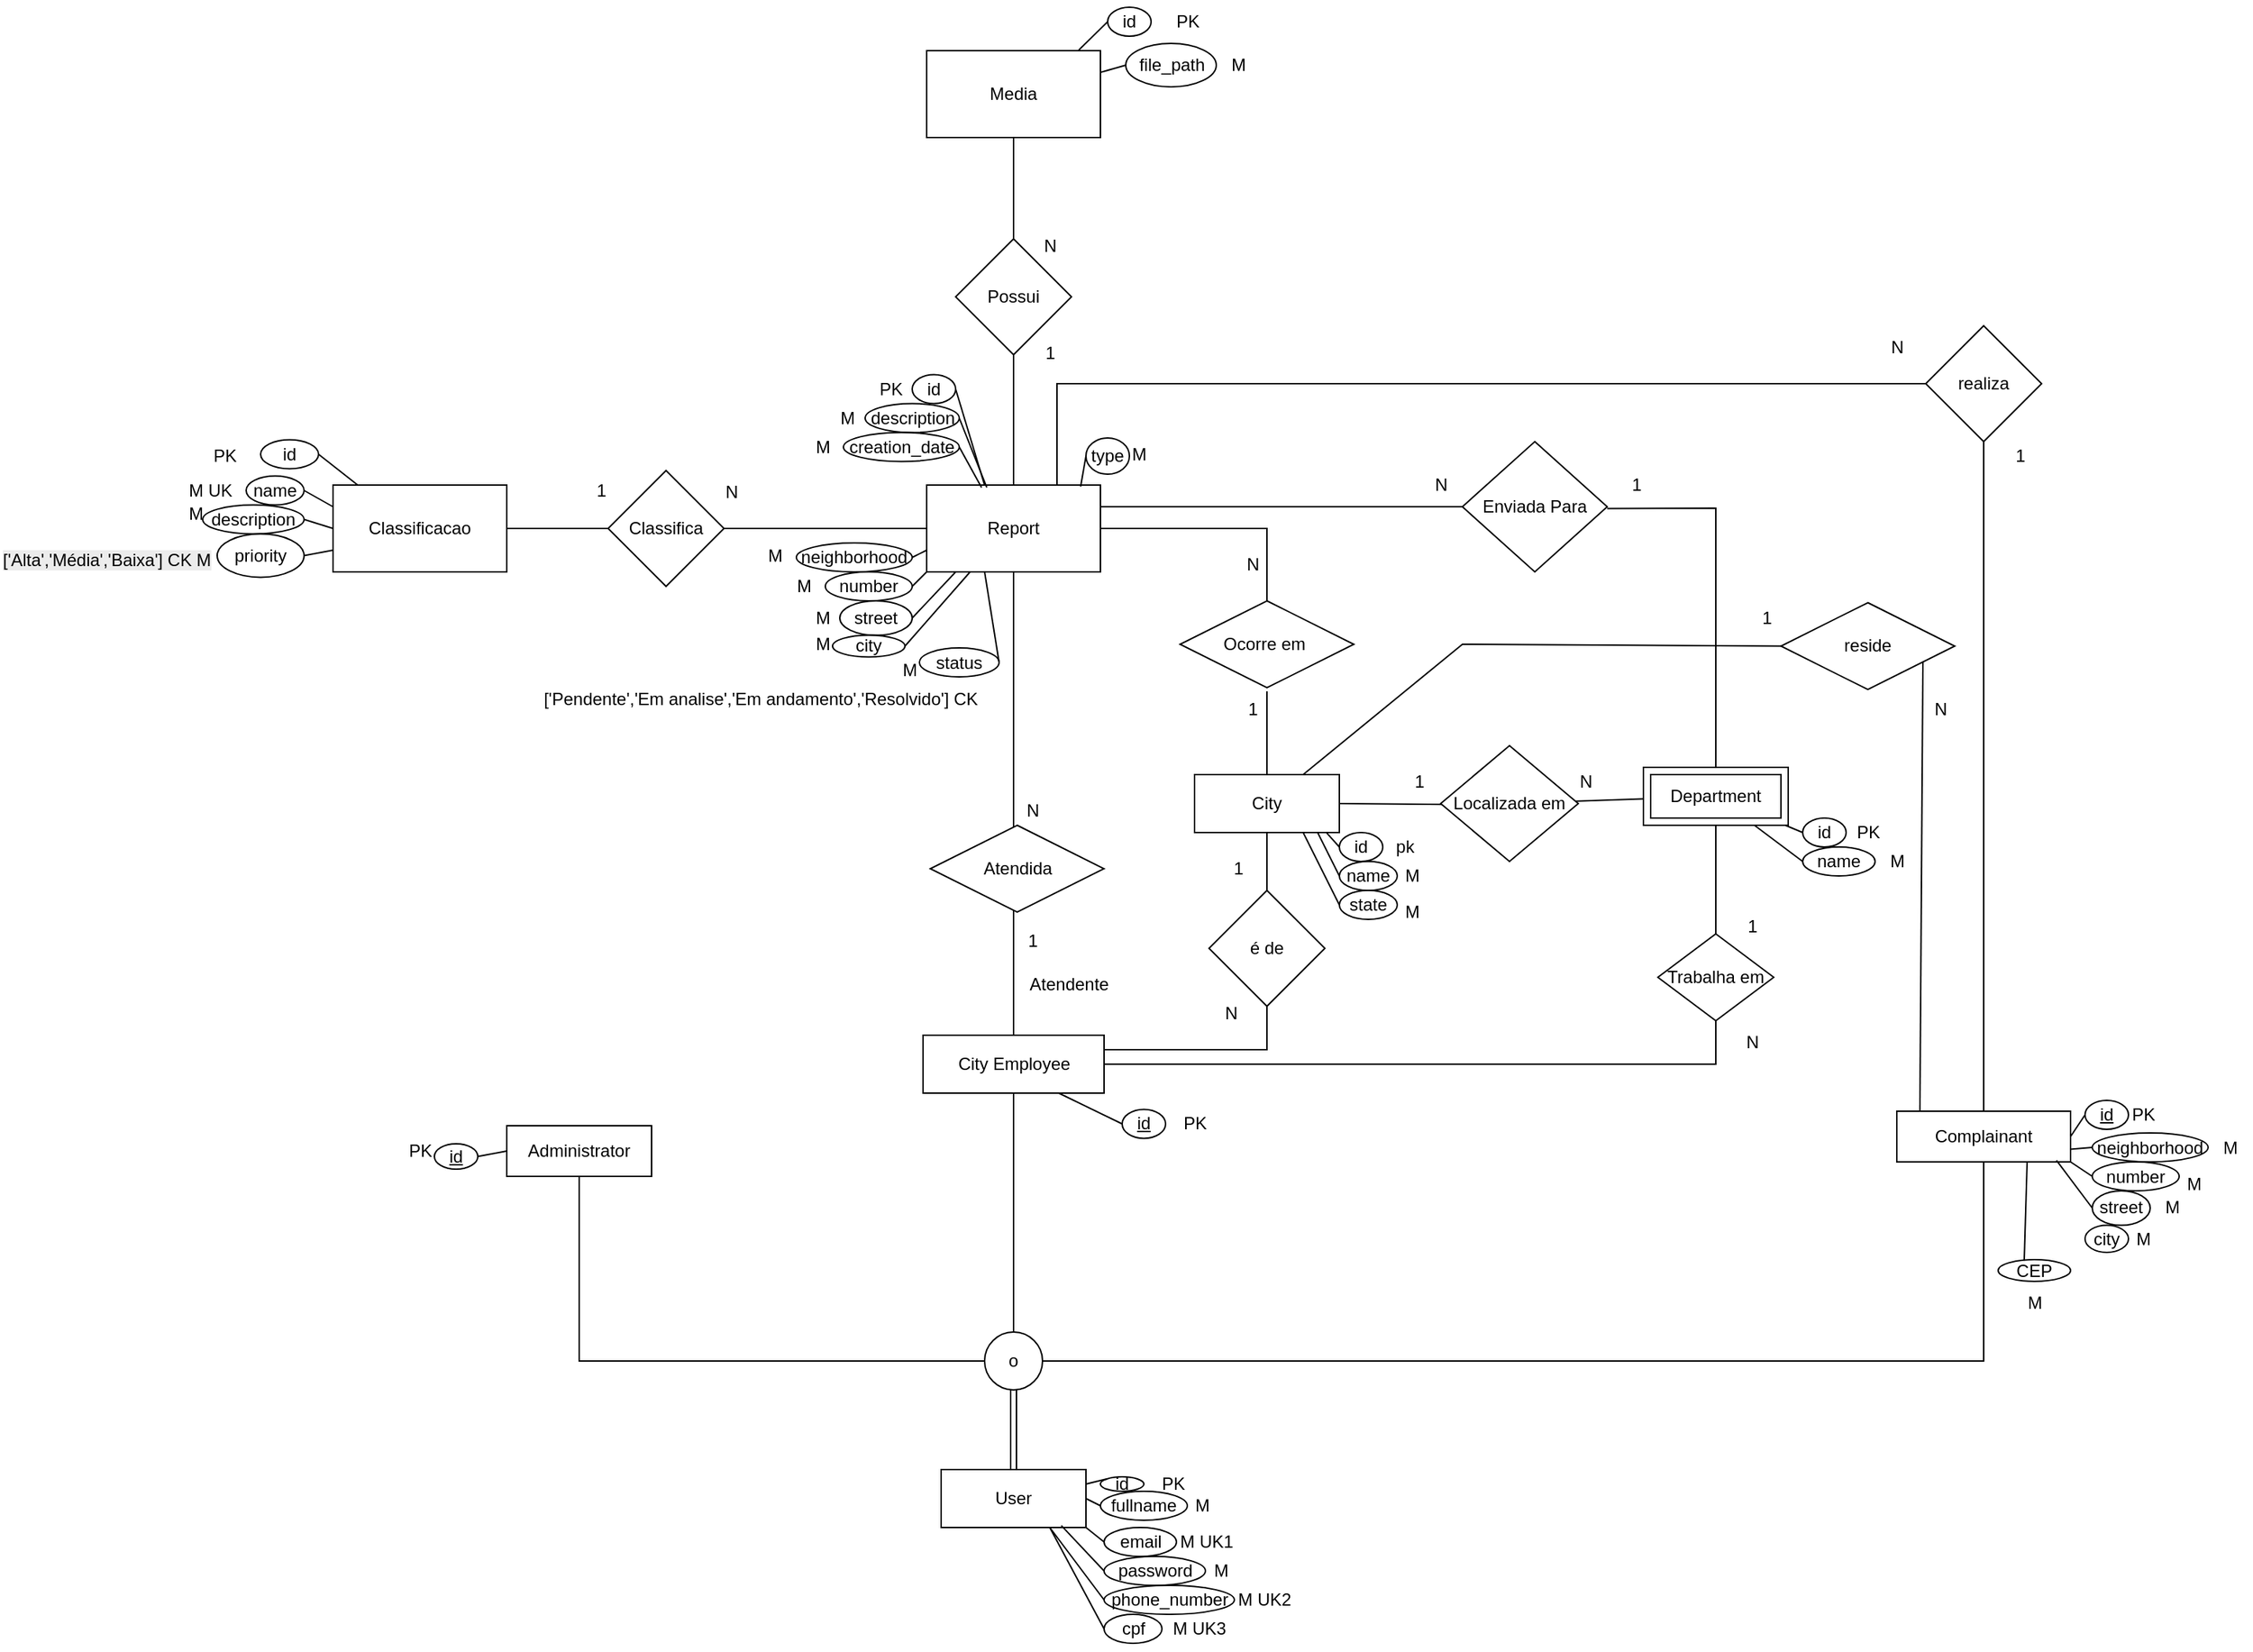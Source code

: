 <mxfile version="28.1.1">
  <diagram name="Página-1" id="dTBYpsWQFZwytrFaCJFg">
    <mxGraphModel dx="1852" dy="1628" grid="1" gridSize="10" guides="1" tooltips="1" connect="1" arrows="1" fold="1" page="1" pageScale="1" pageWidth="827" pageHeight="1169" math="0" shadow="0">
      <root>
        <mxCell id="0" />
        <mxCell id="1" parent="0" />
        <mxCell id="-HPxGVENbK4zKSCoRWja-1" value="User" style="whiteSpace=wrap;html=1;align=center;" parent="1" vertex="1">
          <mxGeometry x="320" y="660" width="100" height="40" as="geometry" />
        </mxCell>
        <mxCell id="-HPxGVENbK4zKSCoRWja-2" value="id" style="ellipse;whiteSpace=wrap;html=1;" parent="1" vertex="1">
          <mxGeometry x="430" y="665" width="30" height="10" as="geometry" />
        </mxCell>
        <mxCell id="-HPxGVENbK4zKSCoRWja-3" value="fullname" style="ellipse;whiteSpace=wrap;html=1;" parent="1" vertex="1">
          <mxGeometry x="430" y="675" width="60" height="20" as="geometry" />
        </mxCell>
        <mxCell id="-HPxGVENbK4zKSCoRWja-4" value="email" style="ellipse;whiteSpace=wrap;html=1;" parent="1" vertex="1">
          <mxGeometry x="432.5" y="700" width="50" height="20" as="geometry" />
        </mxCell>
        <mxCell id="-HPxGVENbK4zKSCoRWja-5" value="password" style="ellipse;whiteSpace=wrap;html=1;" parent="1" vertex="1">
          <mxGeometry x="432.5" y="720" width="70" height="20" as="geometry" />
        </mxCell>
        <mxCell id="-HPxGVENbK4zKSCoRWja-6" value="phone_number" style="ellipse;whiteSpace=wrap;html=1;" parent="1" vertex="1">
          <mxGeometry x="432.5" y="740" width="90" height="20" as="geometry" />
        </mxCell>
        <mxCell id="-HPxGVENbK4zKSCoRWja-7" value="PK" style="text;html=1;align=center;verticalAlign=middle;resizable=0;points=[];autosize=1;strokeColor=none;fillColor=none;" parent="1" vertex="1">
          <mxGeometry x="460" y="655" width="40" height="30" as="geometry" />
        </mxCell>
        <mxCell id="-HPxGVENbK4zKSCoRWja-8" value="M" style="text;html=1;align=center;verticalAlign=middle;resizable=0;points=[];autosize=1;strokeColor=none;fillColor=none;" parent="1" vertex="1">
          <mxGeometry x="485" y="670" width="30" height="30" as="geometry" />
        </mxCell>
        <mxCell id="-HPxGVENbK4zKSCoRWja-9" value="M UK1" style="text;html=1;align=center;verticalAlign=middle;resizable=0;points=[];autosize=1;strokeColor=none;fillColor=none;" parent="1" vertex="1">
          <mxGeometry x="472.5" y="695" width="60" height="30" as="geometry" />
        </mxCell>
        <mxCell id="-HPxGVENbK4zKSCoRWja-10" value="M" style="text;html=1;align=center;verticalAlign=middle;resizable=0;points=[];autosize=1;strokeColor=none;fillColor=none;" parent="1" vertex="1">
          <mxGeometry x="497.5" y="715" width="30" height="30" as="geometry" />
        </mxCell>
        <mxCell id="-HPxGVENbK4zKSCoRWja-11" value="M UK2" style="text;html=1;align=center;verticalAlign=middle;resizable=0;points=[];autosize=1;strokeColor=none;fillColor=none;" parent="1" vertex="1">
          <mxGeometry x="512.5" y="735" width="60" height="30" as="geometry" />
        </mxCell>
        <mxCell id="-HPxGVENbK4zKSCoRWja-12" value="" style="endArrow=none;html=1;rounded=0;exitX=1;exitY=0.5;exitDx=0;exitDy=0;entryX=0;entryY=0.5;entryDx=0;entryDy=0;" parent="1" source="-HPxGVENbK4zKSCoRWja-1" target="-HPxGVENbK4zKSCoRWja-3" edge="1">
          <mxGeometry relative="1" as="geometry">
            <mxPoint x="290" y="540" as="sourcePoint" />
            <mxPoint x="450" y="540" as="targetPoint" />
          </mxGeometry>
        </mxCell>
        <mxCell id="-HPxGVENbK4zKSCoRWja-13" value="" style="endArrow=none;html=1;rounded=0;exitX=1;exitY=0.25;exitDx=0;exitDy=0;entryX=0;entryY=0;entryDx=0;entryDy=0;" parent="1" source="-HPxGVENbK4zKSCoRWja-1" target="-HPxGVENbK4zKSCoRWja-2" edge="1">
          <mxGeometry relative="1" as="geometry">
            <mxPoint x="290" y="540" as="sourcePoint" />
            <mxPoint x="450" y="540" as="targetPoint" />
          </mxGeometry>
        </mxCell>
        <mxCell id="-HPxGVENbK4zKSCoRWja-14" value="" style="endArrow=none;html=1;rounded=0;exitX=0.75;exitY=1;exitDx=0;exitDy=0;entryX=0;entryY=0.5;entryDx=0;entryDy=0;" parent="1" source="-HPxGVENbK4zKSCoRWja-1" target="-HPxGVENbK4zKSCoRWja-6" edge="1">
          <mxGeometry relative="1" as="geometry">
            <mxPoint x="440" y="700" as="sourcePoint" />
            <mxPoint x="450" y="720" as="targetPoint" />
            <Array as="points" />
          </mxGeometry>
        </mxCell>
        <mxCell id="-HPxGVENbK4zKSCoRWja-15" value="" style="endArrow=none;html=1;rounded=0;exitX=0.83;exitY=0.967;exitDx=0;exitDy=0;entryX=0;entryY=0.5;entryDx=0;entryDy=0;exitPerimeter=0;" parent="1" source="-HPxGVENbK4zKSCoRWja-1" target="-HPxGVENbK4zKSCoRWja-5" edge="1">
          <mxGeometry relative="1" as="geometry">
            <mxPoint x="290" y="540" as="sourcePoint" />
            <mxPoint x="450" y="540" as="targetPoint" />
          </mxGeometry>
        </mxCell>
        <mxCell id="-HPxGVENbK4zKSCoRWja-16" value="o" style="ellipse;whiteSpace=wrap;html=1;align=center;" parent="1" vertex="1">
          <mxGeometry x="350" y="565" width="40" height="40" as="geometry" />
        </mxCell>
        <mxCell id="-HPxGVENbK4zKSCoRWja-17" value="" style="shape=link;html=1;rounded=0;exitX=0.5;exitY=0;exitDx=0;exitDy=0;entryX=0.5;entryY=1;entryDx=0;entryDy=0;" parent="1" source="-HPxGVENbK4zKSCoRWja-1" target="-HPxGVENbK4zKSCoRWja-16" edge="1">
          <mxGeometry relative="1" as="geometry">
            <mxPoint x="290" y="380" as="sourcePoint" />
            <mxPoint x="450" y="380" as="targetPoint" />
          </mxGeometry>
        </mxCell>
        <mxCell id="-HPxGVENbK4zKSCoRWja-18" value="" style="resizable=0;html=1;whiteSpace=wrap;align=right;verticalAlign=bottom;" parent="-HPxGVENbK4zKSCoRWja-17" connectable="0" vertex="1">
          <mxGeometry x="1" relative="1" as="geometry" />
        </mxCell>
        <mxCell id="-HPxGVENbK4zKSCoRWja-19" value="Administrator" style="whiteSpace=wrap;html=1;align=center;" parent="1" vertex="1">
          <mxGeometry x="20" y="422.5" width="100" height="35" as="geometry" />
        </mxCell>
        <mxCell id="-HPxGVENbK4zKSCoRWja-20" value="&lt;u&gt;id&lt;/u&gt;" style="ellipse;whiteSpace=wrap;html=1;" parent="1" vertex="1">
          <mxGeometry x="-30" y="435" width="30" height="17.5" as="geometry" />
        </mxCell>
        <mxCell id="-HPxGVENbK4zKSCoRWja-21" value="PK" style="text;html=1;align=center;verticalAlign=middle;resizable=0;points=[];autosize=1;strokeColor=none;fillColor=none;" parent="1" vertex="1">
          <mxGeometry x="-60" y="425" width="40" height="30" as="geometry" />
        </mxCell>
        <mxCell id="-HPxGVENbK4zKSCoRWja-25" value="" style="endArrow=none;html=1;rounded=0;exitX=1;exitY=0.5;exitDx=0;exitDy=0;entryX=0;entryY=0.5;entryDx=0;entryDy=0;" parent="1" source="-HPxGVENbK4zKSCoRWja-20" target="-HPxGVENbK4zKSCoRWja-19" edge="1">
          <mxGeometry relative="1" as="geometry">
            <mxPoint x="60" y="442.5" as="sourcePoint" />
            <mxPoint x="220" y="442.5" as="targetPoint" />
          </mxGeometry>
        </mxCell>
        <mxCell id="-HPxGVENbK4zKSCoRWja-26" value="" style="endArrow=none;html=1;rounded=0;exitX=0.5;exitY=1;exitDx=0;exitDy=0;entryX=0;entryY=0.5;entryDx=0;entryDy=0;" parent="1" source="-HPxGVENbK4zKSCoRWja-19" target="-HPxGVENbK4zKSCoRWja-16" edge="1">
          <mxGeometry relative="1" as="geometry">
            <mxPoint x="140" y="460" as="sourcePoint" />
            <mxPoint x="300" y="460" as="targetPoint" />
            <Array as="points">
              <mxPoint x="70" y="585" />
            </Array>
          </mxGeometry>
        </mxCell>
        <mxCell id="-HPxGVENbK4zKSCoRWja-27" value="City Employee" style="whiteSpace=wrap;html=1;" parent="1" vertex="1">
          <mxGeometry x="307.5" y="360" width="125" height="40" as="geometry" />
        </mxCell>
        <mxCell id="-HPxGVENbK4zKSCoRWja-28" value="" style="endArrow=none;html=1;rounded=0;exitX=0.5;exitY=0;exitDx=0;exitDy=0;entryX=0.5;entryY=1;entryDx=0;entryDy=0;" parent="1" source="-HPxGVENbK4zKSCoRWja-16" target="-HPxGVENbK4zKSCoRWja-27" edge="1">
          <mxGeometry relative="1" as="geometry">
            <mxPoint x="290" y="460" as="sourcePoint" />
            <mxPoint x="450" y="460" as="targetPoint" />
          </mxGeometry>
        </mxCell>
        <mxCell id="-HPxGVENbK4zKSCoRWja-29" value="&lt;div&gt;&lt;span style=&quot;background-color: transparent; color: light-dark(rgb(0, 0, 0), rgb(255, 255, 255));&quot;&gt;Complainant&lt;/span&gt;&lt;/div&gt;" style="whiteSpace=wrap;html=1;" parent="1" vertex="1">
          <mxGeometry x="980" y="412.5" width="120" height="35" as="geometry" />
        </mxCell>
        <mxCell id="-HPxGVENbK4zKSCoRWja-30" value="" style="endArrow=none;html=1;rounded=0;exitX=1;exitY=0.5;exitDx=0;exitDy=0;entryX=0.5;entryY=1;entryDx=0;entryDy=0;" parent="1" source="-HPxGVENbK4zKSCoRWja-16" target="-HPxGVENbK4zKSCoRWja-29" edge="1">
          <mxGeometry relative="1" as="geometry">
            <mxPoint x="400" y="460" as="sourcePoint" />
            <mxPoint x="560" y="460" as="targetPoint" />
            <Array as="points">
              <mxPoint x="740" y="585" />
              <mxPoint x="1040" y="585" />
            </Array>
          </mxGeometry>
        </mxCell>
        <mxCell id="-HPxGVENbK4zKSCoRWja-31" value="&lt;u&gt;id&lt;/u&gt;" style="ellipse;whiteSpace=wrap;html=1;" parent="1" vertex="1">
          <mxGeometry x="445" y="411.25" width="30" height="20" as="geometry" />
        </mxCell>
        <mxCell id="-HPxGVENbK4zKSCoRWja-32" value="&lt;u&gt;id&lt;/u&gt;" style="ellipse;whiteSpace=wrap;html=1;" parent="1" vertex="1">
          <mxGeometry x="1110" y="405" width="30" height="20" as="geometry" />
        </mxCell>
        <mxCell id="-HPxGVENbK4zKSCoRWja-43" value="" style="endArrow=none;html=1;rounded=0;exitX=1;exitY=0.5;exitDx=0;exitDy=0;entryX=0;entryY=0.5;entryDx=0;entryDy=0;" parent="1" source="-HPxGVENbK4zKSCoRWja-29" target="-HPxGVENbK4zKSCoRWja-32" edge="1">
          <mxGeometry relative="1" as="geometry">
            <mxPoint x="950" y="262.5" as="sourcePoint" />
            <mxPoint x="1110" y="262.5" as="targetPoint" />
          </mxGeometry>
        </mxCell>
        <mxCell id="-HPxGVENbK4zKSCoRWja-44" value="" style="endArrow=none;html=1;rounded=0;exitX=0.75;exitY=1;exitDx=0;exitDy=0;entryX=0;entryY=0.5;entryDx=0;entryDy=0;" parent="1" source="-HPxGVENbK4zKSCoRWja-27" target="-HPxGVENbK4zKSCoRWja-31" edge="1">
          <mxGeometry relative="1" as="geometry">
            <mxPoint x="375.25" y="412.5" as="sourcePoint" />
            <mxPoint x="667.75" y="426.25" as="targetPoint" />
          </mxGeometry>
        </mxCell>
        <mxCell id="-HPxGVENbK4zKSCoRWja-45" value="PK" style="text;html=1;align=center;verticalAlign=middle;resizable=0;points=[];autosize=1;strokeColor=none;fillColor=none;" parent="1" vertex="1">
          <mxGeometry x="475" y="406.25" width="40" height="30" as="geometry" />
        </mxCell>
        <mxCell id="-HPxGVENbK4zKSCoRWja-46" value="PK" style="text;html=1;align=center;verticalAlign=middle;resizable=0;points=[];autosize=1;strokeColor=none;fillColor=none;" parent="1" vertex="1">
          <mxGeometry x="1130" y="400" width="40" height="30" as="geometry" />
        </mxCell>
        <mxCell id="-HPxGVENbK4zKSCoRWja-53" value="Report" style="whiteSpace=wrap;html=1;" parent="1" vertex="1">
          <mxGeometry x="310" y="-20" width="120" height="60" as="geometry" />
        </mxCell>
        <mxCell id="-HPxGVENbK4zKSCoRWja-56" value="[&#39;Pendente&#39;,&#39;Em analise&#39;,&#39;Em andamento&#39;,&#39;Resolvido&#39;] CK" style="text;html=1;align=center;verticalAlign=middle;resizable=0;points=[];autosize=1;strokeColor=none;fillColor=none;" parent="1" vertex="1">
          <mxGeometry x="35" y="112.5" width="320" height="30" as="geometry" />
        </mxCell>
        <mxCell id="-HPxGVENbK4zKSCoRWja-58" value="" style="endArrow=none;html=1;rounded=0;exitX=0.5;exitY=0;exitDx=0;exitDy=0;entryX=0.5;entryY=1;entryDx=0;entryDy=0;" parent="1" source="-HPxGVENbK4zKSCoRWja-27" edge="1">
          <mxGeometry relative="1" as="geometry">
            <mxPoint x="-140" y="370" as="sourcePoint" />
            <mxPoint x="370" y="270" as="targetPoint" />
          </mxGeometry>
        </mxCell>
        <mxCell id="-HPxGVENbK4zKSCoRWja-59" value="1" style="text;html=1;align=center;verticalAlign=middle;resizable=0;points=[];autosize=1;strokeColor=none;fillColor=none;" parent="1" vertex="1">
          <mxGeometry x="367.5" y="280" width="30" height="30" as="geometry" />
        </mxCell>
        <mxCell id="-HPxGVENbK4zKSCoRWja-60" value="" style="endArrow=none;html=1;rounded=0;exitX=0.5;exitY=0;exitDx=0;exitDy=0;entryX=0.5;entryY=1;entryDx=0;entryDy=0;" parent="1" target="-HPxGVENbK4zKSCoRWja-53" edge="1">
          <mxGeometry relative="1" as="geometry">
            <mxPoint x="370" y="220" as="sourcePoint" />
            <mxPoint x="300" y="370" as="targetPoint" />
            <Array as="points" />
          </mxGeometry>
        </mxCell>
        <mxCell id="-HPxGVENbK4zKSCoRWja-61" value="N" style="text;html=1;align=center;verticalAlign=middle;resizable=0;points=[];autosize=1;strokeColor=none;fillColor=none;" parent="1" vertex="1">
          <mxGeometry x="367.5" y="190" width="30" height="30" as="geometry" />
        </mxCell>
        <mxCell id="-HPxGVENbK4zKSCoRWja-63" value="Trabalha em" style="rhombus;whiteSpace=wrap;html=1;" parent="1" vertex="1">
          <mxGeometry x="815" y="290" width="80" height="60" as="geometry" />
        </mxCell>
        <mxCell id="-HPxGVENbK4zKSCoRWja-64" value="" style="endArrow=none;html=1;rounded=0;exitX=1;exitY=0.5;exitDx=0;exitDy=0;entryX=0.5;entryY=1;entryDx=0;entryDy=0;" parent="1" source="-HPxGVENbK4zKSCoRWja-27" target="-HPxGVENbK4zKSCoRWja-63" edge="1">
          <mxGeometry relative="1" as="geometry">
            <mxPoint x="300" y="370" as="sourcePoint" />
            <mxPoint x="460" y="370" as="targetPoint" />
            <Array as="points">
              <mxPoint x="855" y="380" />
            </Array>
          </mxGeometry>
        </mxCell>
        <mxCell id="-HPxGVENbK4zKSCoRWja-65" value="" style="endArrow=none;html=1;rounded=0;entryX=0.5;entryY=0;entryDx=0;entryDy=0;" parent="1" source="AF4IXtCpcORTExW_gY6E-18" target="-HPxGVENbK4zKSCoRWja-63" edge="1">
          <mxGeometry relative="1" as="geometry">
            <mxPoint x="855" y="220" as="sourcePoint" />
            <mxPoint x="785" y="370" as="targetPoint" />
          </mxGeometry>
        </mxCell>
        <mxCell id="-HPxGVENbK4zKSCoRWja-66" value="1" style="text;html=1;align=center;verticalAlign=middle;resizable=0;points=[];autosize=1;strokeColor=none;fillColor=none;" parent="1" vertex="1">
          <mxGeometry x="865" y="270" width="30" height="30" as="geometry" />
        </mxCell>
        <mxCell id="-HPxGVENbK4zKSCoRWja-67" value="N" style="text;html=1;align=center;verticalAlign=middle;resizable=0;points=[];autosize=1;strokeColor=none;fillColor=none;" parent="1" vertex="1">
          <mxGeometry x="865" y="350" width="30" height="30" as="geometry" />
        </mxCell>
        <mxCell id="-HPxGVENbK4zKSCoRWja-69" value="id" style="ellipse;whiteSpace=wrap;html=1;" parent="1" vertex="1">
          <mxGeometry x="915" y="210" width="30" height="20" as="geometry" />
        </mxCell>
        <mxCell id="-HPxGVENbK4zKSCoRWja-70" value="PK" style="text;html=1;align=center;verticalAlign=middle;resizable=0;points=[];autosize=1;strokeColor=none;fillColor=none;" parent="1" vertex="1">
          <mxGeometry x="940" y="205" width="40" height="30" as="geometry" />
        </mxCell>
        <mxCell id="-HPxGVENbK4zKSCoRWja-71" value="name" style="ellipse;whiteSpace=wrap;html=1;" parent="1" vertex="1">
          <mxGeometry x="915" y="230" width="50" height="20" as="geometry" />
        </mxCell>
        <mxCell id="-HPxGVENbK4zKSCoRWja-72" value="M" style="text;html=1;align=center;verticalAlign=middle;resizable=0;points=[];autosize=1;strokeColor=none;fillColor=none;" parent="1" vertex="1">
          <mxGeometry x="965" y="225" width="30" height="30" as="geometry" />
        </mxCell>
        <mxCell id="-HPxGVENbK4zKSCoRWja-75" value="" style="endArrow=none;html=1;rounded=0;entryX=0;entryY=0.5;entryDx=0;entryDy=0;" parent="1" source="AF4IXtCpcORTExW_gY6E-18" target="-HPxGVENbK4zKSCoRWja-71" edge="1">
          <mxGeometry relative="1" as="geometry">
            <mxPoint x="892.17" y="221.16" as="sourcePoint" />
            <mxPoint x="1085" y="370" as="targetPoint" />
          </mxGeometry>
        </mxCell>
        <mxCell id="-HPxGVENbK4zKSCoRWja-76" value="" style="endArrow=none;html=1;rounded=0;entryX=0;entryY=0.5;entryDx=0;entryDy=0;" parent="1" source="AF4IXtCpcORTExW_gY6E-18" target="-HPxGVENbK4zKSCoRWja-69" edge="1">
          <mxGeometry relative="1" as="geometry">
            <mxPoint x="900" y="220" as="sourcePoint" />
            <mxPoint x="925" y="270" as="targetPoint" />
          </mxGeometry>
        </mxCell>
        <mxCell id="-HPxGVENbK4zKSCoRWja-77" value="é de" style="rhombus;whiteSpace=wrap;html=1;" parent="1" vertex="1">
          <mxGeometry x="505" y="260" width="80" height="80" as="geometry" />
        </mxCell>
        <mxCell id="-HPxGVENbK4zKSCoRWja-78" value="City" style="whiteSpace=wrap;html=1;" parent="1" vertex="1">
          <mxGeometry x="495" y="180" width="100" height="40" as="geometry" />
        </mxCell>
        <mxCell id="-HPxGVENbK4zKSCoRWja-79" value="" style="endArrow=none;html=1;rounded=0;exitX=1;exitY=0.25;exitDx=0;exitDy=0;entryX=0.5;entryY=1;entryDx=0;entryDy=0;" parent="1" source="-HPxGVENbK4zKSCoRWja-27" target="-HPxGVENbK4zKSCoRWja-77" edge="1">
          <mxGeometry relative="1" as="geometry">
            <mxPoint x="430" y="400" as="sourcePoint" />
            <mxPoint x="510" y="370" as="targetPoint" />
            <Array as="points">
              <mxPoint x="545" y="370" />
            </Array>
          </mxGeometry>
        </mxCell>
        <mxCell id="-HPxGVENbK4zKSCoRWja-80" value="" style="endArrow=none;html=1;rounded=0;exitX=0.5;exitY=1;exitDx=0;exitDy=0;entryX=0.5;entryY=0;entryDx=0;entryDy=0;" parent="1" source="-HPxGVENbK4zKSCoRWja-78" target="-HPxGVENbK4zKSCoRWja-77" edge="1">
          <mxGeometry relative="1" as="geometry">
            <mxPoint x="465" y="400" as="sourcePoint" />
            <mxPoint x="625" y="400" as="targetPoint" />
          </mxGeometry>
        </mxCell>
        <mxCell id="-HPxGVENbK4zKSCoRWja-81" value="id" style="ellipse;whiteSpace=wrap;html=1;" parent="1" vertex="1">
          <mxGeometry x="595" y="220" width="30" height="20" as="geometry" />
        </mxCell>
        <mxCell id="-HPxGVENbK4zKSCoRWja-82" value="" style="endArrow=none;html=1;rounded=0;entryX=0;entryY=0.5;entryDx=0;entryDy=0;exitX=0.913;exitY=1.008;exitDx=0;exitDy=0;exitPerimeter=0;" parent="1" source="-HPxGVENbK4zKSCoRWja-78" target="-HPxGVENbK4zKSCoRWja-81" edge="1">
          <mxGeometry relative="1" as="geometry">
            <mxPoint x="584" y="222" as="sourcePoint" />
            <mxPoint x="650" y="400" as="targetPoint" />
          </mxGeometry>
        </mxCell>
        <mxCell id="-HPxGVENbK4zKSCoRWja-83" value="name" style="ellipse;whiteSpace=wrap;html=1;" parent="1" vertex="1">
          <mxGeometry x="595" y="240" width="40" height="20" as="geometry" />
        </mxCell>
        <mxCell id="-HPxGVENbK4zKSCoRWja-84" value="state" style="ellipse;whiteSpace=wrap;html=1;" parent="1" vertex="1">
          <mxGeometry x="595" y="260" width="40" height="20" as="geometry" />
        </mxCell>
        <mxCell id="-HPxGVENbK4zKSCoRWja-85" value="" style="endArrow=none;html=1;rounded=0;exitX=0.85;exitY=1;exitDx=0;exitDy=0;exitPerimeter=0;entryX=0;entryY=0.5;entryDx=0;entryDy=0;" parent="1" source="-HPxGVENbK4zKSCoRWja-78" target="-HPxGVENbK4zKSCoRWja-83" edge="1">
          <mxGeometry relative="1" as="geometry">
            <mxPoint x="490" y="400" as="sourcePoint" />
            <mxPoint x="650" y="400" as="targetPoint" />
          </mxGeometry>
        </mxCell>
        <mxCell id="-HPxGVENbK4zKSCoRWja-86" value="" style="endArrow=none;html=1;rounded=0;exitX=0.75;exitY=1;exitDx=0;exitDy=0;entryX=0;entryY=0.5;entryDx=0;entryDy=0;" parent="1" source="-HPxGVENbK4zKSCoRWja-78" target="-HPxGVENbK4zKSCoRWja-84" edge="1">
          <mxGeometry relative="1" as="geometry">
            <mxPoint x="490" y="400" as="sourcePoint" />
            <mxPoint x="650" y="400" as="targetPoint" />
          </mxGeometry>
        </mxCell>
        <mxCell id="-HPxGVENbK4zKSCoRWja-88" value="" style="endArrow=none;html=1;rounded=0;exitX=1;exitY=0.5;exitDx=0;exitDy=0;entryX=0.07;entryY=0.508;entryDx=0;entryDy=0;entryPerimeter=0;" parent="1" source="-HPxGVENbK4zKSCoRWja-78" target="AF4IXtCpcORTExW_gY6E-21" edge="1">
          <mxGeometry relative="1" as="geometry">
            <mxPoint x="550" y="420" as="sourcePoint" />
            <mxPoint x="660" y="200" as="targetPoint" />
          </mxGeometry>
        </mxCell>
        <mxCell id="-HPxGVENbK4zKSCoRWja-89" value="1" style="text;html=1;align=center;verticalAlign=middle;resizable=0;points=[];autosize=1;strokeColor=none;fillColor=none;" parent="1" vertex="1">
          <mxGeometry x="635" y="170" width="30" height="30" as="geometry" />
        </mxCell>
        <mxCell id="-HPxGVENbK4zKSCoRWja-90" value="N" style="text;html=1;align=center;verticalAlign=middle;resizable=0;points=[];autosize=1;strokeColor=none;fillColor=none;" parent="1" vertex="1">
          <mxGeometry x="750" y="170" width="30" height="30" as="geometry" />
        </mxCell>
        <mxCell id="-HPxGVENbK4zKSCoRWja-91" value="" style="endArrow=none;html=1;rounded=0;exitX=1;exitY=0.5;exitDx=0;exitDy=0;entryX=0.5;entryY=0;entryDx=0;entryDy=0;" parent="1" source="-HPxGVENbK4zKSCoRWja-53" edge="1">
          <mxGeometry relative="1" as="geometry">
            <mxPoint x="490" y="270" as="sourcePoint" />
            <mxPoint x="545.0" y="62.5" as="targetPoint" />
            <Array as="points">
              <mxPoint x="545" y="10" />
            </Array>
          </mxGeometry>
        </mxCell>
        <mxCell id="-HPxGVENbK4zKSCoRWja-92" value="" style="endArrow=none;html=1;rounded=0;entryX=0.5;entryY=0;entryDx=0;entryDy=0;exitX=0.5;exitY=1;exitDx=0;exitDy=0;" parent="1" target="-HPxGVENbK4zKSCoRWja-78" edge="1">
          <mxGeometry relative="1" as="geometry">
            <mxPoint x="545.0" y="122.5" as="sourcePoint" />
            <mxPoint x="650" y="270" as="targetPoint" />
          </mxGeometry>
        </mxCell>
        <mxCell id="-HPxGVENbK4zKSCoRWja-93" value="1" style="text;html=1;align=center;verticalAlign=middle;resizable=0;points=[];autosize=1;strokeColor=none;fillColor=none;" parent="1" vertex="1">
          <mxGeometry x="520" y="120" width="30" height="30" as="geometry" />
        </mxCell>
        <mxCell id="-HPxGVENbK4zKSCoRWja-94" value="N" style="text;html=1;align=center;verticalAlign=middle;resizable=0;points=[];autosize=1;strokeColor=none;fillColor=none;" parent="1" vertex="1">
          <mxGeometry x="520" y="20" width="30" height="30" as="geometry" />
        </mxCell>
        <mxCell id="-HPxGVENbK4zKSCoRWja-97" value="PK" style="text;html=1;align=center;verticalAlign=middle;resizable=0;points=[];autosize=1;strokeColor=none;fillColor=none;" parent="1" vertex="1">
          <mxGeometry x="265" y="-101.25" width="40" height="30" as="geometry" />
        </mxCell>
        <mxCell id="-HPxGVENbK4zKSCoRWja-98" value="id" style="ellipse;whiteSpace=wrap;html=1;" parent="1" vertex="1">
          <mxGeometry x="300" y="-96.25" width="30" height="20" as="geometry" />
        </mxCell>
        <mxCell id="-HPxGVENbK4zKSCoRWja-99" value="M" style="text;html=1;align=center;verticalAlign=middle;resizable=0;points=[];autosize=1;strokeColor=none;fillColor=none;" parent="1" vertex="1">
          <mxGeometry x="240" y="-81.25" width="30" height="30" as="geometry" />
        </mxCell>
        <mxCell id="-HPxGVENbK4zKSCoRWja-100" value="description" style="ellipse;whiteSpace=wrap;html=1;" parent="1" vertex="1">
          <mxGeometry x="267.5" y="-76.25" width="65" height="20" as="geometry" />
        </mxCell>
        <mxCell id="-HPxGVENbK4zKSCoRWja-101" value="creation_date" style="ellipse;whiteSpace=wrap;html=1;" parent="1" vertex="1">
          <mxGeometry x="252.5" y="-56.25" width="80" height="20" as="geometry" />
        </mxCell>
        <mxCell id="-HPxGVENbK4zKSCoRWja-102" value="M" style="text;html=1;align=center;verticalAlign=middle;resizable=0;points=[];autosize=1;strokeColor=none;fillColor=none;" parent="1" vertex="1">
          <mxGeometry x="222.5" y="-61.25" width="30" height="30" as="geometry" />
        </mxCell>
        <mxCell id="-HPxGVENbK4zKSCoRWja-116" value="" style="endArrow=none;html=1;rounded=0;" parent="1" source="AF4IXtCpcORTExW_gY6E-21" target="AF4IXtCpcORTExW_gY6E-18" edge="1">
          <mxGeometry relative="1" as="geometry">
            <mxPoint x="750" y="200" as="sourcePoint" />
            <mxPoint x="810" y="200" as="targetPoint" />
          </mxGeometry>
        </mxCell>
        <mxCell id="-HPxGVENbK4zKSCoRWja-117" value="" style="endArrow=none;html=1;rounded=0;entryX=1;entryY=0.5;entryDx=0;entryDy=0;" parent="1" source="AF4IXtCpcORTExW_gY6E-18" edge="1">
          <mxGeometry relative="1" as="geometry">
            <mxPoint x="855" y="180" as="sourcePoint" />
            <mxPoint x="780" y="-3.75" as="targetPoint" />
            <Array as="points">
              <mxPoint x="855" y="-4" />
            </Array>
          </mxGeometry>
        </mxCell>
        <mxCell id="-HPxGVENbK4zKSCoRWja-118" value="" style="endArrow=none;html=1;rounded=0;exitX=1;exitY=0.25;exitDx=0;exitDy=0;" parent="1" source="-HPxGVENbK4zKSCoRWja-53" target="AF4IXtCpcORTExW_gY6E-46" edge="1">
          <mxGeometry relative="1" as="geometry">
            <mxPoint x="500" y="100" as="sourcePoint" />
            <mxPoint x="680" y="-3.75" as="targetPoint" />
          </mxGeometry>
        </mxCell>
        <mxCell id="-HPxGVENbK4zKSCoRWja-119" value="1" style="text;html=1;align=center;verticalAlign=middle;resizable=0;points=[];autosize=1;strokeColor=none;fillColor=none;" parent="1" vertex="1">
          <mxGeometry x="785" y="-35" width="30" height="30" as="geometry" />
        </mxCell>
        <mxCell id="-HPxGVENbK4zKSCoRWja-120" value="N" style="text;html=1;align=center;verticalAlign=middle;resizable=0;points=[];autosize=1;strokeColor=none;fillColor=none;" parent="1" vertex="1">
          <mxGeometry x="650" y="-35" width="30" height="30" as="geometry" />
        </mxCell>
        <mxCell id="-HPxGVENbK4zKSCoRWja-132" value="cpf" style="ellipse;whiteSpace=wrap;html=1;" parent="1" vertex="1">
          <mxGeometry x="432.5" y="760" width="40" height="20" as="geometry" />
        </mxCell>
        <mxCell id="-HPxGVENbK4zKSCoRWja-135" value="" style="endArrow=none;html=1;rounded=0;exitX=0.75;exitY=1;exitDx=0;exitDy=0;entryX=0;entryY=0.5;entryDx=0;entryDy=0;" parent="1" source="-HPxGVENbK4zKSCoRWja-1" target="-HPxGVENbK4zKSCoRWja-132" edge="1">
          <mxGeometry width="50" height="50" relative="1" as="geometry">
            <mxPoint x="350" y="530" as="sourcePoint" />
            <mxPoint x="400" y="480" as="targetPoint" />
          </mxGeometry>
        </mxCell>
        <mxCell id="-HPxGVENbK4zKSCoRWja-136" value="M UK3" style="text;html=1;align=center;verticalAlign=middle;resizable=0;points=[];autosize=1;strokeColor=none;fillColor=none;" parent="1" vertex="1">
          <mxGeometry x="467.5" y="755" width="60" height="30" as="geometry" />
        </mxCell>
        <mxCell id="-HPxGVENbK4zKSCoRWja-137" value="status" style="ellipse;whiteSpace=wrap;html=1;" parent="1" vertex="1">
          <mxGeometry x="305" y="92.5" width="55" height="20" as="geometry" />
        </mxCell>
        <mxCell id="-HPxGVENbK4zKSCoRWja-138" value="" style="endArrow=none;html=1;rounded=0;exitX=1;exitY=0.5;exitDx=0;exitDy=0;" parent="1" source="-HPxGVENbK4zKSCoRWja-137" edge="1">
          <mxGeometry width="50" height="50" relative="1" as="geometry">
            <mxPoint x="300" y="128" as="sourcePoint" />
            <mxPoint x="350" y="40" as="targetPoint" />
          </mxGeometry>
        </mxCell>
        <mxCell id="-HPxGVENbK4zKSCoRWja-139" value="M" style="text;html=1;align=center;verticalAlign=middle;resizable=0;points=[];autosize=1;strokeColor=none;fillColor=none;" parent="1" vertex="1">
          <mxGeometry x="282.5" y="92.5" width="30" height="30" as="geometry" />
        </mxCell>
        <mxCell id="-HPxGVENbK4zKSCoRWja-142" value="realiza" style="rhombus;whiteSpace=wrap;html=1;" parent="1" vertex="1">
          <mxGeometry x="1000" y="-130" width="80" height="80" as="geometry" />
        </mxCell>
        <mxCell id="-HPxGVENbK4zKSCoRWja-143" value="" style="endArrow=none;html=1;rounded=0;exitX=0.75;exitY=0;exitDx=0;exitDy=0;entryX=0;entryY=0.5;entryDx=0;entryDy=0;" parent="1" source="-HPxGVENbK4zKSCoRWja-53" target="-HPxGVENbK4zKSCoRWja-142" edge="1">
          <mxGeometry width="50" height="50" relative="1" as="geometry">
            <mxPoint x="380" y="-40" as="sourcePoint" />
            <mxPoint x="430" y="-90" as="targetPoint" />
            <Array as="points">
              <mxPoint x="400" y="-50" />
              <mxPoint x="400" y="-90" />
            </Array>
          </mxGeometry>
        </mxCell>
        <mxCell id="-HPxGVENbK4zKSCoRWja-144" value="" style="endArrow=none;html=1;rounded=0;exitX=0.5;exitY=0;exitDx=0;exitDy=0;entryX=0.5;entryY=1;entryDx=0;entryDy=0;" parent="1" source="-HPxGVENbK4zKSCoRWja-29" target="-HPxGVENbK4zKSCoRWja-142" edge="1">
          <mxGeometry width="50" height="50" relative="1" as="geometry">
            <mxPoint x="1020" y="200" as="sourcePoint" />
            <mxPoint x="1070" y="150" as="targetPoint" />
          </mxGeometry>
        </mxCell>
        <mxCell id="-HPxGVENbK4zKSCoRWja-145" value="N" style="text;html=1;align=center;verticalAlign=middle;resizable=0;points=[];autosize=1;strokeColor=none;fillColor=none;" parent="1" vertex="1">
          <mxGeometry x="965" y="-130" width="30" height="30" as="geometry" />
        </mxCell>
        <mxCell id="-HPxGVENbK4zKSCoRWja-146" value="1" style="text;html=1;align=center;verticalAlign=middle;resizable=0;points=[];autosize=1;strokeColor=none;fillColor=none;" parent="1" vertex="1">
          <mxGeometry x="1050" y="-55" width="30" height="30" as="geometry" />
        </mxCell>
        <mxCell id="-HPxGVENbK4zKSCoRWja-147" value="1" style="text;html=1;align=center;verticalAlign=middle;resizable=0;points=[];autosize=1;strokeColor=none;fillColor=none;" parent="1" vertex="1">
          <mxGeometry x="510" y="230" width="30" height="30" as="geometry" />
        </mxCell>
        <mxCell id="-HPxGVENbK4zKSCoRWja-148" value="N" style="text;html=1;align=center;verticalAlign=middle;resizable=0;points=[];autosize=1;strokeColor=none;fillColor=none;" parent="1" vertex="1">
          <mxGeometry x="505" y="330" width="30" height="30" as="geometry" />
        </mxCell>
        <mxCell id="AF4IXtCpcORTExW_gY6E-2" value="Ocorre em&amp;nbsp;" style="shape=rhombus;perimeter=rhombusPerimeter;whiteSpace=wrap;html=1;align=center;" parent="1" vertex="1">
          <mxGeometry x="485" y="60" width="120" height="60" as="geometry" />
        </mxCell>
        <mxCell id="AF4IXtCpcORTExW_gY6E-8" value="street" style="ellipse;whiteSpace=wrap;html=1;align=center;" parent="1" vertex="1">
          <mxGeometry x="250" y="60" width="50" height="23.75" as="geometry" />
        </mxCell>
        <mxCell id="AF4IXtCpcORTExW_gY6E-9" value="number" style="ellipse;whiteSpace=wrap;html=1;align=center;" parent="1" vertex="1">
          <mxGeometry x="240" y="40" width="60" height="20" as="geometry" />
        </mxCell>
        <mxCell id="AF4IXtCpcORTExW_gY6E-10" value="neighborhood" style="ellipse;whiteSpace=wrap;html=1;align=center;" parent="1" vertex="1">
          <mxGeometry x="220" y="20" width="80" height="20" as="geometry" />
        </mxCell>
        <mxCell id="AF4IXtCpcORTExW_gY6E-11" value="city" style="ellipse;whiteSpace=wrap;html=1;align=center;" parent="1" vertex="1">
          <mxGeometry x="245" y="83.75" width="50" height="15" as="geometry" />
        </mxCell>
        <mxCell id="AF4IXtCpcORTExW_gY6E-13" value="" style="endArrow=none;html=1;rounded=0;entryX=0.133;entryY=-0.014;entryDx=0;entryDy=0;exitX=0.817;exitY=0.663;exitDx=0;exitDy=0;exitPerimeter=0;entryPerimeter=0;" parent="1" source="AF4IXtCpcORTExW_gY6E-14" target="-HPxGVENbK4zKSCoRWja-29" edge="1">
          <mxGeometry relative="1" as="geometry">
            <mxPoint x="730" y="430" as="sourcePoint" />
            <mxPoint x="720" y="320" as="targetPoint" />
          </mxGeometry>
        </mxCell>
        <mxCell id="AF4IXtCpcORTExW_gY6E-14" value="reside" style="shape=rhombus;perimeter=rhombusPerimeter;whiteSpace=wrap;html=1;align=center;" parent="1" vertex="1">
          <mxGeometry x="900" y="61.25" width="120" height="60" as="geometry" />
        </mxCell>
        <mxCell id="AF4IXtCpcORTExW_gY6E-15" value="" style="endArrow=none;html=1;rounded=0;exitX=0.75;exitY=0;exitDx=0;exitDy=0;entryX=0;entryY=0.5;entryDx=0;entryDy=0;" parent="1" source="-HPxGVENbK4zKSCoRWja-78" target="AF4IXtCpcORTExW_gY6E-14" edge="1">
          <mxGeometry relative="1" as="geometry">
            <mxPoint x="560" y="320" as="sourcePoint" />
            <mxPoint x="730" y="370" as="targetPoint" />
            <Array as="points">
              <mxPoint x="680" y="90" />
            </Array>
          </mxGeometry>
        </mxCell>
        <mxCell id="AF4IXtCpcORTExW_gY6E-16" value="1" style="text;html=1;align=center;verticalAlign=middle;resizable=0;points=[];autosize=1;strokeColor=none;fillColor=none;" parent="1" vertex="1">
          <mxGeometry x="875" y="56.88" width="30" height="30" as="geometry" />
        </mxCell>
        <mxCell id="AF4IXtCpcORTExW_gY6E-17" value="N" style="text;html=1;align=center;verticalAlign=middle;resizable=0;points=[];autosize=1;strokeColor=none;fillColor=none;" parent="1" vertex="1">
          <mxGeometry x="995" y="120" width="30" height="30" as="geometry" />
        </mxCell>
        <mxCell id="AF4IXtCpcORTExW_gY6E-18" value="Department" style="shape=ext;margin=3;double=1;whiteSpace=wrap;html=1;align=center;" parent="1" vertex="1">
          <mxGeometry x="805" y="175" width="100" height="40" as="geometry" />
        </mxCell>
        <mxCell id="AF4IXtCpcORTExW_gY6E-19" value="Atendida" style="shape=rhombus;perimeter=rhombusPerimeter;whiteSpace=wrap;html=1;align=center;" parent="1" vertex="1">
          <mxGeometry x="312.5" y="215" width="120" height="60" as="geometry" />
        </mxCell>
        <mxCell id="AF4IXtCpcORTExW_gY6E-20" value="Atendente" style="text;html=1;align=center;verticalAlign=middle;resizable=0;points=[];autosize=1;strokeColor=none;fillColor=none;" parent="1" vertex="1">
          <mxGeometry x="367.5" y="310" width="80" height="30" as="geometry" />
        </mxCell>
        <mxCell id="AF4IXtCpcORTExW_gY6E-21" value="Localizada em" style="rhombus;whiteSpace=wrap;html=1;" parent="1" vertex="1">
          <mxGeometry x="665" y="160" width="95" height="80" as="geometry" />
        </mxCell>
        <mxCell id="AF4IXtCpcORTExW_gY6E-23" value="Classificacao" style="whiteSpace=wrap;html=1;" parent="1" vertex="1">
          <mxGeometry x="-100" y="-20" width="120" height="60" as="geometry" />
        </mxCell>
        <mxCell id="AF4IXtCpcORTExW_gY6E-25" value="street" style="ellipse;whiteSpace=wrap;html=1;align=center;" parent="1" vertex="1">
          <mxGeometry x="1115" y="467.5" width="40" height="23.75" as="geometry" />
        </mxCell>
        <mxCell id="AF4IXtCpcORTExW_gY6E-26" value="number" style="ellipse;whiteSpace=wrap;html=1;align=center;" parent="1" vertex="1">
          <mxGeometry x="1115" y="447.5" width="60" height="20" as="geometry" />
        </mxCell>
        <mxCell id="AF4IXtCpcORTExW_gY6E-27" value="neighborhood" style="ellipse;whiteSpace=wrap;html=1;align=center;" parent="1" vertex="1">
          <mxGeometry x="1115" y="427.5" width="80" height="20" as="geometry" />
        </mxCell>
        <mxCell id="AF4IXtCpcORTExW_gY6E-28" value="CEP" style="ellipse;whiteSpace=wrap;html=1;align=center;" parent="1" vertex="1">
          <mxGeometry x="1050" y="515" width="50" height="15" as="geometry" />
        </mxCell>
        <mxCell id="AF4IXtCpcORTExW_gY6E-29" value="" style="endArrow=none;html=1;rounded=0;exitX=0.919;exitY=0.971;exitDx=0;exitDy=0;exitPerimeter=0;entryX=0;entryY=0.5;entryDx=0;entryDy=0;" parent="1" source="-HPxGVENbK4zKSCoRWja-29" target="AF4IXtCpcORTExW_gY6E-25" edge="1">
          <mxGeometry relative="1" as="geometry">
            <mxPoint x="730" y="310" as="sourcePoint" />
            <mxPoint x="890" y="310" as="targetPoint" />
          </mxGeometry>
        </mxCell>
        <mxCell id="AF4IXtCpcORTExW_gY6E-30" value="" style="endArrow=none;html=1;rounded=0;exitX=1;exitY=1;exitDx=0;exitDy=0;entryX=0;entryY=0.5;entryDx=0;entryDy=0;" parent="1" source="-HPxGVENbK4zKSCoRWja-29" target="AF4IXtCpcORTExW_gY6E-26" edge="1">
          <mxGeometry relative="1" as="geometry">
            <mxPoint x="730" y="310" as="sourcePoint" />
            <mxPoint x="890" y="310" as="targetPoint" />
          </mxGeometry>
        </mxCell>
        <mxCell id="AF4IXtCpcORTExW_gY6E-31" value="" style="endArrow=none;html=1;rounded=0;exitX=1;exitY=0.75;exitDx=0;exitDy=0;entryX=0;entryY=0.5;entryDx=0;entryDy=0;" parent="1" source="-HPxGVENbK4zKSCoRWja-29" target="AF4IXtCpcORTExW_gY6E-27" edge="1">
          <mxGeometry relative="1" as="geometry">
            <mxPoint x="730" y="310" as="sourcePoint" />
            <mxPoint x="890" y="310" as="targetPoint" />
          </mxGeometry>
        </mxCell>
        <mxCell id="AF4IXtCpcORTExW_gY6E-36" value="" style="endArrow=none;html=1;rounded=0;entryX=0.75;entryY=1;entryDx=0;entryDy=0;exitX=0.36;exitY=0.044;exitDx=0;exitDy=0;exitPerimeter=0;" parent="1" source="AF4IXtCpcORTExW_gY6E-28" target="-HPxGVENbK4zKSCoRWja-29" edge="1">
          <mxGeometry relative="1" as="geometry">
            <mxPoint x="1080" y="510" as="sourcePoint" />
            <mxPoint x="1020" y="480" as="targetPoint" />
          </mxGeometry>
        </mxCell>
        <mxCell id="AF4IXtCpcORTExW_gY6E-39" value="" style="endArrow=none;html=1;rounded=0;entryX=0.346;entryY=0.029;entryDx=0;entryDy=0;entryPerimeter=0;exitX=1;exitY=0.5;exitDx=0;exitDy=0;" parent="1" source="-HPxGVENbK4zKSCoRWja-100" target="-HPxGVENbK4zKSCoRWja-53" edge="1">
          <mxGeometry relative="1" as="geometry">
            <mxPoint x="210" y="-160" as="sourcePoint" />
            <mxPoint x="370" y="-160" as="targetPoint" />
          </mxGeometry>
        </mxCell>
        <mxCell id="AF4IXtCpcORTExW_gY6E-40" value="" style="endArrow=none;html=1;rounded=0;exitX=1;exitY=0.5;exitDx=0;exitDy=0;entryX=0.25;entryY=1;entryDx=0;entryDy=0;" parent="1" source="AF4IXtCpcORTExW_gY6E-11" target="-HPxGVENbK4zKSCoRWja-53" edge="1">
          <mxGeometry relative="1" as="geometry">
            <mxPoint x="210" y="-130" as="sourcePoint" />
            <mxPoint x="370" y="-130" as="targetPoint" />
          </mxGeometry>
        </mxCell>
        <mxCell id="AF4IXtCpcORTExW_gY6E-41" value="" style="endArrow=none;html=1;rounded=0;entryX=0.167;entryY=1;entryDx=0;entryDy=0;entryPerimeter=0;exitX=1;exitY=0.5;exitDx=0;exitDy=0;" parent="1" source="AF4IXtCpcORTExW_gY6E-8" target="-HPxGVENbK4zKSCoRWja-53" edge="1">
          <mxGeometry relative="1" as="geometry">
            <mxPoint x="35" y="76.5" as="sourcePoint" />
            <mxPoint x="195" y="76.5" as="targetPoint" />
          </mxGeometry>
        </mxCell>
        <mxCell id="AF4IXtCpcORTExW_gY6E-42" value="" style="endArrow=none;html=1;rounded=0;entryX=0.316;entryY=0.029;entryDx=0;entryDy=0;entryPerimeter=0;exitX=1;exitY=0.5;exitDx=0;exitDy=0;" parent="1" source="-HPxGVENbK4zKSCoRWja-101" target="-HPxGVENbK4zKSCoRWja-53" edge="1">
          <mxGeometry relative="1" as="geometry">
            <mxPoint x="70" y="-120" as="sourcePoint" />
            <mxPoint x="230" y="-120" as="targetPoint" />
          </mxGeometry>
        </mxCell>
        <mxCell id="AF4IXtCpcORTExW_gY6E-43" value="" style="endArrow=none;html=1;rounded=0;exitX=1;exitY=0.5;exitDx=0;exitDy=0;entryX=0;entryY=1;entryDx=0;entryDy=0;" parent="1" source="AF4IXtCpcORTExW_gY6E-9" target="-HPxGVENbK4zKSCoRWja-53" edge="1">
          <mxGeometry relative="1" as="geometry">
            <mxPoint x="80" y="-110" as="sourcePoint" />
            <mxPoint x="240" y="-110" as="targetPoint" />
          </mxGeometry>
        </mxCell>
        <mxCell id="AF4IXtCpcORTExW_gY6E-44" value="" style="endArrow=none;html=1;rounded=0;entryX=0.333;entryY=0;entryDx=0;entryDy=0;entryPerimeter=0;exitX=1;exitY=0.5;exitDx=0;exitDy=0;" parent="1" source="-HPxGVENbK4zKSCoRWja-98" target="-HPxGVENbK4zKSCoRWja-53" edge="1">
          <mxGeometry relative="1" as="geometry">
            <mxPoint x="90" y="-100" as="sourcePoint" />
            <mxPoint x="250" y="-100" as="targetPoint" />
          </mxGeometry>
        </mxCell>
        <mxCell id="AF4IXtCpcORTExW_gY6E-46" value="Enviada Para" style="rhombus;whiteSpace=wrap;html=1;" parent="1" vertex="1">
          <mxGeometry x="680" y="-50" width="100" height="90" as="geometry" />
        </mxCell>
        <mxCell id="AF4IXtCpcORTExW_gY6E-50" value="" style="endArrow=none;html=1;rounded=0;exitX=1;exitY=0.5;exitDx=0;exitDy=0;entryX=0;entryY=0.75;entryDx=0;entryDy=0;" parent="1" source="AF4IXtCpcORTExW_gY6E-10" target="-HPxGVENbK4zKSCoRWja-53" edge="1">
          <mxGeometry relative="1" as="geometry">
            <mxPoint x="40" y="90" as="sourcePoint" />
            <mxPoint x="200" y="90" as="targetPoint" />
          </mxGeometry>
        </mxCell>
        <mxCell id="AF4IXtCpcORTExW_gY6E-51" value="id" style="ellipse;whiteSpace=wrap;html=1;" parent="1" vertex="1">
          <mxGeometry x="-150" y="-51.25" width="40" height="20" as="geometry" />
        </mxCell>
        <mxCell id="AF4IXtCpcORTExW_gY6E-52" value="Classifica" style="rhombus;whiteSpace=wrap;html=1;" parent="1" vertex="1">
          <mxGeometry x="90" y="-30" width="80" height="80" as="geometry" />
        </mxCell>
        <mxCell id="AF4IXtCpcORTExW_gY6E-53" value="" style="endArrow=none;html=1;rounded=0;exitX=1;exitY=0.5;exitDx=0;exitDy=0;entryX=0;entryY=0.5;entryDx=0;entryDy=0;" parent="1" source="AF4IXtCpcORTExW_gY6E-52" target="-HPxGVENbK4zKSCoRWja-53" edge="1">
          <mxGeometry relative="1" as="geometry">
            <mxPoint x="200" y="10" as="sourcePoint" />
            <mxPoint x="360" y="10" as="targetPoint" />
          </mxGeometry>
        </mxCell>
        <mxCell id="AF4IXtCpcORTExW_gY6E-54" value="" style="endArrow=none;html=1;rounded=0;exitX=1;exitY=0.5;exitDx=0;exitDy=0;entryX=0;entryY=0.5;entryDx=0;entryDy=0;" parent="1" source="AF4IXtCpcORTExW_gY6E-23" target="AF4IXtCpcORTExW_gY6E-52" edge="1">
          <mxGeometry relative="1" as="geometry">
            <mxPoint x="-20" y="70" as="sourcePoint" />
            <mxPoint x="140" y="70" as="targetPoint" />
          </mxGeometry>
        </mxCell>
        <mxCell id="AF4IXtCpcORTExW_gY6E-55" value="" style="endArrow=none;html=1;rounded=0;exitX=1;exitY=0.5;exitDx=0;exitDy=0;entryX=0.142;entryY=0;entryDx=0;entryDy=0;entryPerimeter=0;" parent="1" source="AF4IXtCpcORTExW_gY6E-51" target="AF4IXtCpcORTExW_gY6E-23" edge="1">
          <mxGeometry relative="1" as="geometry">
            <mxPoint x="-250" y="50" as="sourcePoint" />
            <mxPoint x="-90" y="50" as="targetPoint" />
          </mxGeometry>
        </mxCell>
        <mxCell id="AF4IXtCpcORTExW_gY6E-56" value="&lt;div&gt;&lt;span style=&quot;background-color: transparent; color: light-dark(rgb(0, 0, 0), rgb(255, 255, 255));&quot;&gt;PK&lt;/span&gt;&lt;/div&gt;" style="text;html=1;align=center;verticalAlign=middle;resizable=0;points=[];autosize=1;strokeColor=none;fillColor=none;" parent="1" vertex="1">
          <mxGeometry x="-195" y="-55" width="40" height="30" as="geometry" />
        </mxCell>
        <mxCell id="AF4IXtCpcORTExW_gY6E-58" value="1" style="text;html=1;align=center;verticalAlign=middle;resizable=0;points=[];autosize=1;strokeColor=none;fillColor=none;" parent="1" vertex="1">
          <mxGeometry x="70" y="-31.25" width="30" height="30" as="geometry" />
        </mxCell>
        <mxCell id="AF4IXtCpcORTExW_gY6E-59" value="N" style="text;html=1;align=center;verticalAlign=middle;resizable=0;points=[];autosize=1;strokeColor=none;fillColor=none;" parent="1" vertex="1">
          <mxGeometry x="160" y="-30" width="30" height="30" as="geometry" />
        </mxCell>
        <mxCell id="VAED-H5kOhUFU7EafATW-1" value="M" style="text;html=1;align=center;verticalAlign=middle;resizable=0;points=[];autosize=1;strokeColor=none;fillColor=none;" parent="1" vertex="1">
          <mxGeometry x="1195" y="422.5" width="30" height="30" as="geometry" />
        </mxCell>
        <mxCell id="VAED-H5kOhUFU7EafATW-2" value="M" style="text;html=1;align=center;verticalAlign=middle;resizable=0;points=[];autosize=1;strokeColor=none;fillColor=none;" parent="1" vertex="1">
          <mxGeometry x="1170" y="447.5" width="30" height="30" as="geometry" />
        </mxCell>
        <mxCell id="VAED-H5kOhUFU7EafATW-3" value="M" style="text;html=1;align=center;verticalAlign=middle;resizable=0;points=[];autosize=1;strokeColor=none;fillColor=none;" parent="1" vertex="1">
          <mxGeometry x="1060" y="530" width="30" height="30" as="geometry" />
        </mxCell>
        <mxCell id="VAED-H5kOhUFU7EafATW-4" value="M" style="text;html=1;align=center;verticalAlign=middle;resizable=0;points=[];autosize=1;strokeColor=none;fillColor=none;" parent="1" vertex="1">
          <mxGeometry x="1155" y="464.38" width="30" height="30" as="geometry" />
        </mxCell>
        <mxCell id="VAED-H5kOhUFU7EafATW-5" value="M" style="text;html=1;align=center;verticalAlign=middle;resizable=0;points=[];autosize=1;strokeColor=none;fillColor=none;" parent="1" vertex="1">
          <mxGeometry x="190" y="13.75" width="30" height="30" as="geometry" />
        </mxCell>
        <mxCell id="VAED-H5kOhUFU7EafATW-6" value="M" style="text;html=1;align=center;verticalAlign=middle;resizable=0;points=[];autosize=1;strokeColor=none;fillColor=none;" parent="1" vertex="1">
          <mxGeometry x="210" y="35" width="30" height="30" as="geometry" />
        </mxCell>
        <mxCell id="VAED-H5kOhUFU7EafATW-7" value="M" style="text;html=1;align=center;verticalAlign=middle;resizable=0;points=[];autosize=1;strokeColor=none;fillColor=none;" parent="1" vertex="1">
          <mxGeometry x="222.5" y="56.88" width="30" height="30" as="geometry" />
        </mxCell>
        <mxCell id="VAED-H5kOhUFU7EafATW-8" value="M" style="text;html=1;align=center;verticalAlign=middle;resizable=0;points=[];autosize=1;strokeColor=none;fillColor=none;" parent="1" vertex="1">
          <mxGeometry x="222.5" y="75" width="30" height="30" as="geometry" />
        </mxCell>
        <mxCell id="VAED-H5kOhUFU7EafATW-9" value="Media" style="whiteSpace=wrap;html=1;" parent="1" vertex="1">
          <mxGeometry x="310" y="-320" width="120" height="60" as="geometry" />
        </mxCell>
        <mxCell id="VAED-H5kOhUFU7EafATW-10" value="Possui" style="rhombus;whiteSpace=wrap;html=1;" parent="1" vertex="1">
          <mxGeometry x="330" y="-190" width="80" height="80" as="geometry" />
        </mxCell>
        <mxCell id="VAED-H5kOhUFU7EafATW-11" value="" style="endArrow=none;html=1;rounded=0;exitX=0.5;exitY=0;exitDx=0;exitDy=0;entryX=0.5;entryY=1;entryDx=0;entryDy=0;" parent="1" source="VAED-H5kOhUFU7EafATW-10" target="VAED-H5kOhUFU7EafATW-9" edge="1">
          <mxGeometry width="50" height="50" relative="1" as="geometry">
            <mxPoint x="470" y="-90" as="sourcePoint" />
            <mxPoint x="520" y="-140" as="targetPoint" />
          </mxGeometry>
        </mxCell>
        <mxCell id="VAED-H5kOhUFU7EafATW-13" value="" style="endArrow=none;html=1;rounded=0;exitX=0.5;exitY=0;exitDx=0;exitDy=0;entryX=0.5;entryY=1;entryDx=0;entryDy=0;" parent="1" source="-HPxGVENbK4zKSCoRWja-53" target="VAED-H5kOhUFU7EafATW-10" edge="1">
          <mxGeometry width="50" height="50" relative="1" as="geometry">
            <mxPoint x="470" y="-90" as="sourcePoint" />
            <mxPoint x="520" y="-140" as="targetPoint" />
          </mxGeometry>
        </mxCell>
        <mxCell id="VAED-H5kOhUFU7EafATW-15" value="id" style="ellipse;whiteSpace=wrap;html=1;" parent="1" vertex="1">
          <mxGeometry x="435" y="-350" width="30" height="20" as="geometry" />
        </mxCell>
        <mxCell id="VAED-H5kOhUFU7EafATW-16" value="PK" style="text;html=1;align=center;verticalAlign=middle;resizable=0;points=[];autosize=1;strokeColor=none;fillColor=none;" parent="1" vertex="1">
          <mxGeometry x="470" y="-355" width="40" height="30" as="geometry" />
        </mxCell>
        <mxCell id="VAED-H5kOhUFU7EafATW-17" value="N" style="text;html=1;align=center;verticalAlign=middle;resizable=0;points=[];autosize=1;strokeColor=none;fillColor=none;" parent="1" vertex="1">
          <mxGeometry x="380" y="-200" width="30" height="30" as="geometry" />
        </mxCell>
        <mxCell id="VAED-H5kOhUFU7EafATW-18" value="1" style="text;html=1;align=center;verticalAlign=middle;resizable=0;points=[];autosize=1;strokeColor=none;fillColor=none;" parent="1" vertex="1">
          <mxGeometry x="380" y="-126.25" width="30" height="30" as="geometry" />
        </mxCell>
        <mxCell id="K9xFHkBz-ofNZ3Jtl4UN-2" value="type" style="ellipse;whiteSpace=wrap;html=1;" parent="1" vertex="1">
          <mxGeometry x="420" y="-52.5" width="30" height="25" as="geometry" />
        </mxCell>
        <mxCell id="K9xFHkBz-ofNZ3Jtl4UN-3" value="" style="endArrow=none;html=1;rounded=0;exitX=0.886;exitY=0.018;exitDx=0;exitDy=0;entryX=0;entryY=0.5;entryDx=0;entryDy=0;exitPerimeter=0;" parent="1" source="-HPxGVENbK4zKSCoRWja-53" target="K9xFHkBz-ofNZ3Jtl4UN-2" edge="1">
          <mxGeometry width="50" height="50" relative="1" as="geometry">
            <mxPoint x="560" y="-30" as="sourcePoint" />
            <mxPoint x="610" y="-80" as="targetPoint" />
          </mxGeometry>
        </mxCell>
        <mxCell id="K9xFHkBz-ofNZ3Jtl4UN-4" value="M&amp;nbsp;" style="text;html=1;align=center;verticalAlign=middle;resizable=0;points=[];autosize=1;strokeColor=none;fillColor=none;" parent="1" vertex="1">
          <mxGeometry x="437.5" y="-56.25" width="40" height="30" as="geometry" />
        </mxCell>
        <mxCell id="K9xFHkBz-ofNZ3Jtl4UN-6" value="name" style="ellipse;whiteSpace=wrap;html=1;" parent="1" vertex="1">
          <mxGeometry x="-160" y="-26.25" width="40" height="20" as="geometry" />
        </mxCell>
        <mxCell id="K9xFHkBz-ofNZ3Jtl4UN-7" value="" style="endArrow=none;html=1;rounded=0;exitX=1;exitY=0.5;exitDx=0;exitDy=0;entryX=0;entryY=0.25;entryDx=0;entryDy=0;" parent="1" source="K9xFHkBz-ofNZ3Jtl4UN-6" target="AF4IXtCpcORTExW_gY6E-23" edge="1">
          <mxGeometry width="50" height="50" relative="1" as="geometry">
            <mxPoint x="-160" y="70" as="sourcePoint" />
            <mxPoint x="-110" y="20" as="targetPoint" />
          </mxGeometry>
        </mxCell>
        <mxCell id="K9xFHkBz-ofNZ3Jtl4UN-8" value="M UK" style="text;html=1;align=center;verticalAlign=middle;resizable=0;points=[];autosize=1;strokeColor=none;fillColor=none;" parent="1" vertex="1">
          <mxGeometry x="-210" y="-31.25" width="50" height="30" as="geometry" />
        </mxCell>
        <mxCell id="K9xFHkBz-ofNZ3Jtl4UN-9" value="description" style="ellipse;whiteSpace=wrap;html=1;" parent="1" vertex="1">
          <mxGeometry x="-190" y="-6.25" width="70" height="20" as="geometry" />
        </mxCell>
        <mxCell id="K9xFHkBz-ofNZ3Jtl4UN-10" value="" style="endArrow=none;html=1;rounded=0;exitX=1;exitY=0.5;exitDx=0;exitDy=0;entryX=0;entryY=0.5;entryDx=0;entryDy=0;" parent="1" source="K9xFHkBz-ofNZ3Jtl4UN-9" target="AF4IXtCpcORTExW_gY6E-23" edge="1">
          <mxGeometry width="50" height="50" relative="1" as="geometry">
            <mxPoint x="-150" y="120" as="sourcePoint" />
            <mxPoint x="-100" y="70" as="targetPoint" />
          </mxGeometry>
        </mxCell>
        <mxCell id="K9xFHkBz-ofNZ3Jtl4UN-11" value="priority" style="ellipse;whiteSpace=wrap;html=1;" parent="1" vertex="1">
          <mxGeometry x="-180" y="13.75" width="60" height="30" as="geometry" />
        </mxCell>
        <mxCell id="K9xFHkBz-ofNZ3Jtl4UN-12" value="" style="endArrow=none;html=1;rounded=0;exitX=1;exitY=0.5;exitDx=0;exitDy=0;entryX=0;entryY=0.75;entryDx=0;entryDy=0;" parent="1" source="K9xFHkBz-ofNZ3Jtl4UN-11" target="AF4IXtCpcORTExW_gY6E-23" edge="1">
          <mxGeometry width="50" height="50" relative="1" as="geometry">
            <mxPoint x="-90" y="110" as="sourcePoint" />
            <mxPoint x="-40" y="60" as="targetPoint" />
          </mxGeometry>
        </mxCell>
        <mxCell id="K9xFHkBz-ofNZ3Jtl4UN-13" value="M" style="text;html=1;align=center;verticalAlign=middle;resizable=0;points=[];autosize=1;strokeColor=none;fillColor=none;" parent="1" vertex="1">
          <mxGeometry x="-210" y="-15" width="30" height="30" as="geometry" />
        </mxCell>
        <mxCell id="K9xFHkBz-ofNZ3Jtl4UN-14" value="&lt;span style=&quot;color: rgb(0, 0, 0); font-family: Helvetica; font-size: 12px; font-style: normal; font-variant-ligatures: normal; font-variant-caps: normal; font-weight: 400; letter-spacing: normal; orphans: 2; text-align: center; text-indent: 0px; text-transform: none; widows: 2; word-spacing: 0px; -webkit-text-stroke-width: 0px; white-space: nowrap; background-color: rgb(236, 236, 236); text-decoration-thickness: initial; text-decoration-style: initial; text-decoration-color: initial; float: none; display: inline !important;&quot;&gt;[&#39;Alta&#39;,&#39;Média&#39;,&#39;Baixa&#39;] CK M&lt;/span&gt;" style="text;whiteSpace=wrap;html=1;" parent="1" vertex="1">
          <mxGeometry x="-330" y="17.5" width="140" height="35" as="geometry" />
        </mxCell>
        <mxCell id="K9xFHkBz-ofNZ3Jtl4UN-16" value="" style="endArrow=none;html=1;rounded=0;exitX=0.875;exitY=-0.006;exitDx=0;exitDy=0;exitPerimeter=0;entryX=0;entryY=0.5;entryDx=0;entryDy=0;" parent="1" source="VAED-H5kOhUFU7EafATW-9" target="VAED-H5kOhUFU7EafATW-15" edge="1">
          <mxGeometry width="50" height="50" relative="1" as="geometry">
            <mxPoint x="370" y="-330" as="sourcePoint" />
            <mxPoint x="420" y="-380" as="targetPoint" />
          </mxGeometry>
        </mxCell>
        <mxCell id="K9xFHkBz-ofNZ3Jtl4UN-17" value="file_path" style="ellipse;whiteSpace=wrap;html=1;" parent="1" vertex="1">
          <mxGeometry x="447.5" y="-325" width="62.5" height="30" as="geometry" />
        </mxCell>
        <mxCell id="K9xFHkBz-ofNZ3Jtl4UN-18" value="" style="endArrow=none;html=1;rounded=0;exitX=1;exitY=0.25;exitDx=0;exitDy=0;entryX=0;entryY=0.5;entryDx=0;entryDy=0;" parent="1" source="VAED-H5kOhUFU7EafATW-9" target="K9xFHkBz-ofNZ3Jtl4UN-17" edge="1">
          <mxGeometry width="50" height="50" relative="1" as="geometry">
            <mxPoint x="500" y="-210" as="sourcePoint" />
            <mxPoint x="550" y="-260" as="targetPoint" />
          </mxGeometry>
        </mxCell>
        <mxCell id="K9xFHkBz-ofNZ3Jtl4UN-19" value="M" style="text;html=1;align=center;verticalAlign=middle;resizable=0;points=[];autosize=1;strokeColor=none;fillColor=none;" parent="1" vertex="1">
          <mxGeometry x="510" y="-325" width="30" height="30" as="geometry" />
        </mxCell>
        <mxCell id="EKSp14ryQ8XtXXx9zSIi-3" value="" style="endArrow=none;html=1;rounded=0;exitX=1;exitY=1;exitDx=0;exitDy=0;entryX=0;entryY=0.5;entryDx=0;entryDy=0;" parent="1" source="-HPxGVENbK4zKSCoRWja-1" target="-HPxGVENbK4zKSCoRWja-4" edge="1">
          <mxGeometry width="50" height="50" relative="1" as="geometry">
            <mxPoint x="450" y="730" as="sourcePoint" />
            <mxPoint x="500" y="680" as="targetPoint" />
          </mxGeometry>
        </mxCell>
        <mxCell id="EKSp14ryQ8XtXXx9zSIi-4" value="pk" style="text;html=1;align=center;verticalAlign=middle;resizable=0;points=[];autosize=1;strokeColor=none;fillColor=none;" parent="1" vertex="1">
          <mxGeometry x="620" y="215" width="40" height="30" as="geometry" />
        </mxCell>
        <mxCell id="EKSp14ryQ8XtXXx9zSIi-5" value="M" style="text;html=1;align=center;verticalAlign=middle;resizable=0;points=[];autosize=1;strokeColor=none;fillColor=none;" parent="1" vertex="1">
          <mxGeometry x="630" y="235" width="30" height="30" as="geometry" />
        </mxCell>
        <mxCell id="EKSp14ryQ8XtXXx9zSIi-6" value="M" style="text;html=1;align=center;verticalAlign=middle;resizable=0;points=[];autosize=1;strokeColor=none;fillColor=none;" parent="1" vertex="1">
          <mxGeometry x="630" y="260" width="30" height="30" as="geometry" />
        </mxCell>
        <mxCell id="EKSp14ryQ8XtXXx9zSIi-9" value="city" style="ellipse;whiteSpace=wrap;html=1;" parent="1" vertex="1">
          <mxGeometry x="1110" y="491.25" width="30" height="18.75" as="geometry" />
        </mxCell>
        <mxCell id="EKSp14ryQ8XtXXx9zSIi-10" value="M" style="text;html=1;align=center;verticalAlign=middle;resizable=0;points=[];autosize=1;strokeColor=none;fillColor=none;" parent="1" vertex="1">
          <mxGeometry x="1135" y="485.63" width="30" height="30" as="geometry" />
        </mxCell>
      </root>
    </mxGraphModel>
  </diagram>
</mxfile>
